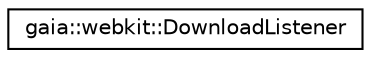 digraph G
{
  edge [fontname="Helvetica",fontsize="10",labelfontname="Helvetica",labelfontsize="10"];
  node [fontname="Helvetica",fontsize="10",shape=record];
  rankdir=LR;
  Node1 [label="gaia::webkit::DownloadListener",height=0.2,width=0.4,color="black", fillcolor="white", style="filled",URL="$d5/d7d/classgaia_1_1webkit_1_1_download_listener.html"];
}
